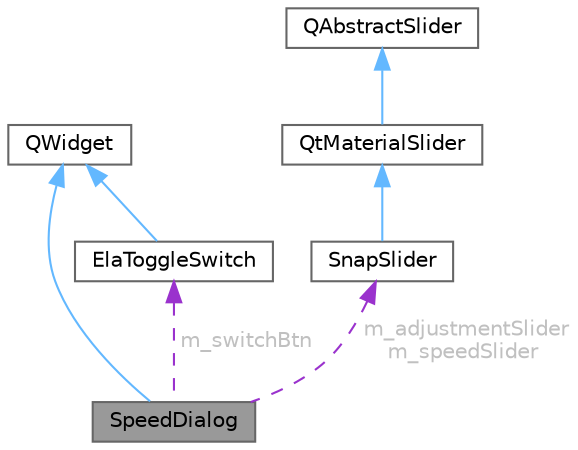 digraph "SpeedDialog"
{
 // LATEX_PDF_SIZE
  bgcolor="transparent";
  edge [fontname=Helvetica,fontsize=10,labelfontname=Helvetica,labelfontsize=10];
  node [fontname=Helvetica,fontsize=10,shape=box,height=0.2,width=0.4];
  Node1 [id="Node000001",label="SpeedDialog",height=0.2,width=0.4,color="gray40", fillcolor="grey60", style="filled", fontcolor="black",tooltip="倍速和调音控制弹窗，支持 DJ 模式"];
  Node2 -> Node1 [id="edge1_Node000001_Node000002",dir="back",color="steelblue1",style="solid",tooltip=" "];
  Node2 [id="Node000002",label="QWidget",height=0.2,width=0.4,color="gray40", fillcolor="white", style="filled",tooltip=" "];
  Node3 -> Node1 [id="edge2_Node000001_Node000003",dir="back",color="darkorchid3",style="dashed",tooltip=" ",label=" m_switchBtn",fontcolor="grey" ];
  Node3 [id="Node000003",label="ElaToggleSwitch",height=0.2,width=0.4,color="gray40", fillcolor="white", style="filled",URL="$class_ela_toggle_switch.html",tooltip="开关控件，支持滑动动画和主题切换"];
  Node2 -> Node3 [id="edge3_Node000003_Node000002",dir="back",color="steelblue1",style="solid",tooltip=" "];
  Node4 -> Node1 [id="edge4_Node000001_Node000004",dir="back",color="darkorchid3",style="dashed",tooltip=" ",label=" m_adjustmentSlider\nm_speedSlider",fontcolor="grey" ];
  Node4 [id="Node000004",label="SnapSlider",height=0.2,width=0.4,color="gray40", fillcolor="white", style="filled",URL="$class_snap_slider.html",tooltip="继承 QtMaterialSlider，支持吸附到十分之一位置的滑块"];
  Node5 -> Node4 [id="edge5_Node000004_Node000005",dir="back",color="steelblue1",style="solid",tooltip=" "];
  Node5 [id="Node000005",label="QtMaterialSlider",height=0.2,width=0.4,color="gray40", fillcolor="white", style="filled",URL="$class_qt_material_slider.html",tooltip="Material 风格滑块控件"];
  Node6 -> Node5 [id="edge6_Node000005_Node000006",dir="back",color="steelblue1",style="solid",tooltip=" "];
  Node6 [id="Node000006",label="QAbstractSlider",height=0.2,width=0.4,color="gray40", fillcolor="white", style="filled",tooltip=" "];
}

